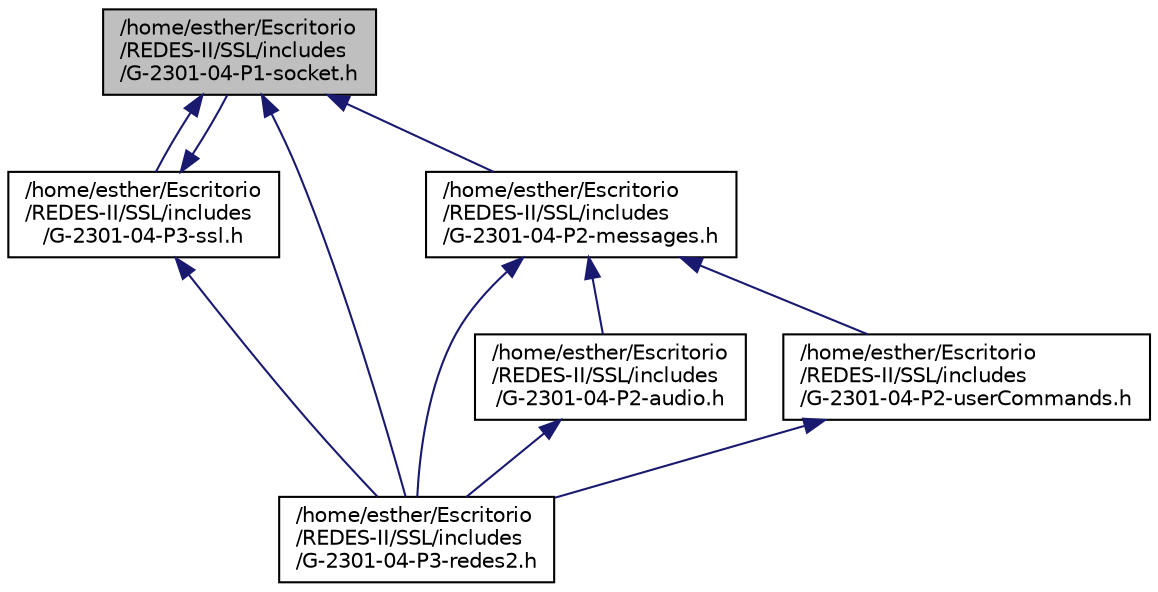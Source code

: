 digraph "/home/esther/Escritorio/REDES-II/SSL/includes/G-2301-04-P1-socket.h"
{
  edge [fontname="Helvetica",fontsize="10",labelfontname="Helvetica",labelfontsize="10"];
  node [fontname="Helvetica",fontsize="10",shape=record];
  Node1 [label="/home/esther/Escritorio\l/REDES-II/SSL/includes\l/G-2301-04-P1-socket.h",height=0.2,width=0.4,color="black", fillcolor="grey75", style="filled", fontcolor="black"];
  Node1 -> Node2 [dir="back",color="midnightblue",fontsize="10",style="solid",fontname="Helvetica"];
  Node2 [label="/home/esther/Escritorio\l/REDES-II/SSL/includes\l/G-2301-04-P3-ssl.h",height=0.2,width=0.4,color="black", fillcolor="white", style="filled",URL="$_g-2301-04-_p3-ssl_8h.html"];
  Node2 -> Node1 [dir="back",color="midnightblue",fontsize="10",style="solid",fontname="Helvetica"];
  Node2 -> Node3 [dir="back",color="midnightblue",fontsize="10",style="solid",fontname="Helvetica"];
  Node3 [label="/home/esther/Escritorio\l/REDES-II/SSL/includes\l/G-2301-04-P3-redes2.h",height=0.2,width=0.4,color="black", fillcolor="white", style="filled",URL="$_g-2301-04-_p3-redes2_8h.html"];
  Node1 -> Node4 [dir="back",color="midnightblue",fontsize="10",style="solid",fontname="Helvetica"];
  Node4 [label="/home/esther/Escritorio\l/REDES-II/SSL/includes\l/G-2301-04-P2-messages.h",height=0.2,width=0.4,color="black", fillcolor="white", style="filled",URL="$_g-2301-04-_p2-messages_8h.html"];
  Node4 -> Node5 [dir="back",color="midnightblue",fontsize="10",style="solid",fontname="Helvetica"];
  Node5 [label="/home/esther/Escritorio\l/REDES-II/SSL/includes\l/G-2301-04-P2-audio.h",height=0.2,width=0.4,color="black", fillcolor="white", style="filled",URL="$_g-2301-04-_p2-audio_8h.html"];
  Node5 -> Node3 [dir="back",color="midnightblue",fontsize="10",style="solid",fontname="Helvetica"];
  Node4 -> Node6 [dir="back",color="midnightblue",fontsize="10",style="solid",fontname="Helvetica"];
  Node6 [label="/home/esther/Escritorio\l/REDES-II/SSL/includes\l/G-2301-04-P2-userCommands.h",height=0.2,width=0.4,color="black", fillcolor="white", style="filled",URL="$_g-2301-04-_p2-user_commands_8h.html"];
  Node6 -> Node3 [dir="back",color="midnightblue",fontsize="10",style="solid",fontname="Helvetica"];
  Node4 -> Node3 [dir="back",color="midnightblue",fontsize="10",style="solid",fontname="Helvetica"];
  Node1 -> Node3 [dir="back",color="midnightblue",fontsize="10",style="solid",fontname="Helvetica"];
}
